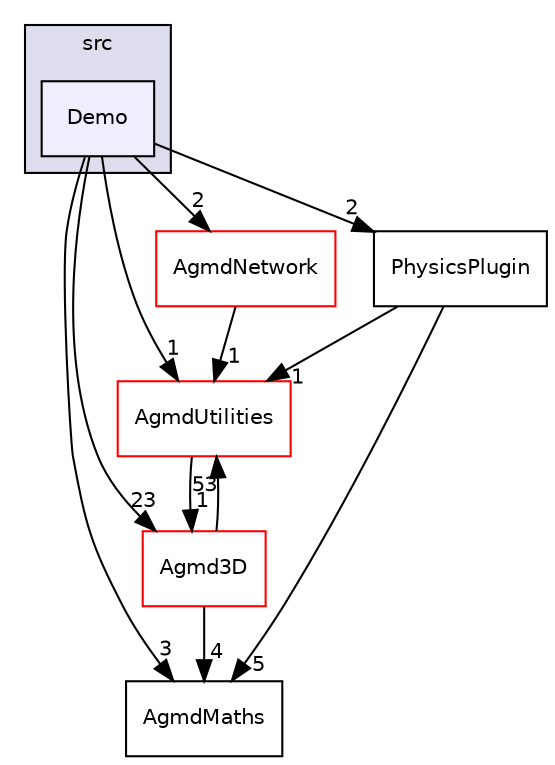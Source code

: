 digraph "J:/Projet Infographie/Moteur3D/AgmdEngine/src/Demo" {
  compound=true
  node [ fontsize="10", fontname="Helvetica"];
  edge [ labelfontsize="10", labelfontname="Helvetica"];
  subgraph clusterdir_68267d1309a1af8e8297ef4c3efbcdba {
    graph [ bgcolor="#ddddee", pencolor="black", label="src" fontname="Helvetica", fontsize="10", URL="dir_68267d1309a1af8e8297ef4c3efbcdba.html"]
  dir_c4f54cdd2868ad8cb690bc06bc3a5c87 [shape=box, label="Demo", style="filled", fillcolor="#eeeeff", pencolor="black", URL="dir_c4f54cdd2868ad8cb690bc06bc3a5c87.html"];
  }
  dir_7c59fcbadd8abb39f7ae389316a19242 [shape=box label="AgmdUtilities" fillcolor="white" style="filled" color="red" URL="dir_7c59fcbadd8abb39f7ae389316a19242.html"];
  dir_11b2fd0a0d83f7a56382709eb2bd9ecd [shape=box label="AgmdMaths" URL="dir_11b2fd0a0d83f7a56382709eb2bd9ecd.html"];
  dir_6853730d55950a0ae3cc0847756537f9 [shape=box label="Agmd3D" fillcolor="white" style="filled" color="red" URL="dir_6853730d55950a0ae3cc0847756537f9.html"];
  dir_53315136742343cd33e610abe4de8f4b [shape=box label="PhysicsPlugin" URL="dir_53315136742343cd33e610abe4de8f4b.html"];
  dir_12299c4a9483430ea7a300cc7a159921 [shape=box label="AgmdNetwork" fillcolor="white" style="filled" color="red" URL="dir_12299c4a9483430ea7a300cc7a159921.html"];
  dir_7c59fcbadd8abb39f7ae389316a19242->dir_6853730d55950a0ae3cc0847756537f9 [headlabel="1", labeldistance=1.5 headhref="dir_000023_000001.html"];
  dir_6853730d55950a0ae3cc0847756537f9->dir_7c59fcbadd8abb39f7ae389316a19242 [headlabel="53", labeldistance=1.5 headhref="dir_000001_000023.html"];
  dir_6853730d55950a0ae3cc0847756537f9->dir_11b2fd0a0d83f7a56382709eb2bd9ecd [headlabel="4", labeldistance=1.5 headhref="dir_000001_000013.html"];
  dir_c4f54cdd2868ad8cb690bc06bc3a5c87->dir_7c59fcbadd8abb39f7ae389316a19242 [headlabel="1", labeldistance=1.5 headhref="dir_000026_000023.html"];
  dir_c4f54cdd2868ad8cb690bc06bc3a5c87->dir_11b2fd0a0d83f7a56382709eb2bd9ecd [headlabel="3", labeldistance=1.5 headhref="dir_000026_000013.html"];
  dir_c4f54cdd2868ad8cb690bc06bc3a5c87->dir_6853730d55950a0ae3cc0847756537f9 [headlabel="23", labeldistance=1.5 headhref="dir_000026_000001.html"];
  dir_c4f54cdd2868ad8cb690bc06bc3a5c87->dir_53315136742343cd33e610abe4de8f4b [headlabel="2", labeldistance=1.5 headhref="dir_000026_000021.html"];
  dir_c4f54cdd2868ad8cb690bc06bc3a5c87->dir_12299c4a9483430ea7a300cc7a159921 [headlabel="2", labeldistance=1.5 headhref="dir_000026_000016.html"];
  dir_53315136742343cd33e610abe4de8f4b->dir_7c59fcbadd8abb39f7ae389316a19242 [headlabel="1", labeldistance=1.5 headhref="dir_000021_000023.html"];
  dir_53315136742343cd33e610abe4de8f4b->dir_11b2fd0a0d83f7a56382709eb2bd9ecd [headlabel="5", labeldistance=1.5 headhref="dir_000021_000013.html"];
  dir_12299c4a9483430ea7a300cc7a159921->dir_7c59fcbadd8abb39f7ae389316a19242 [headlabel="1", labeldistance=1.5 headhref="dir_000016_000023.html"];
}
